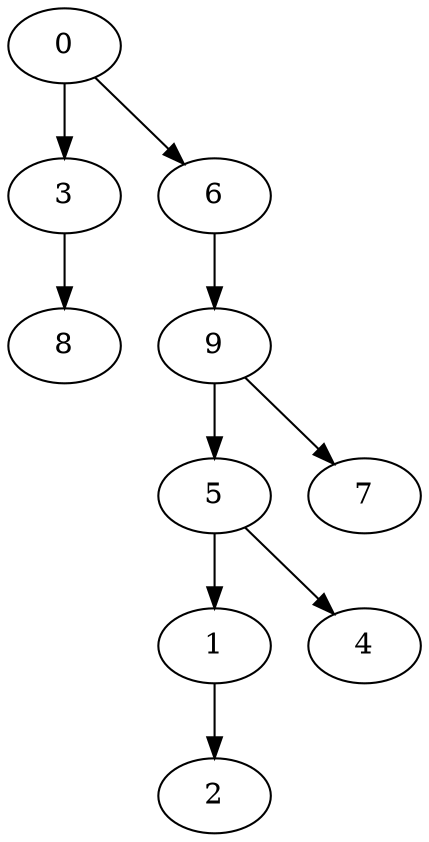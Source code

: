 digraph BarabasiAlbert_nodes_10_GradoMax_5_Prim_nodeSource_0 {
"3";
"8";
"1";
"2";
"5";
"4";
"9";
"7";
"6";
"0";
"3" -> "8" [weight=17];
"1" -> "2" [weight=5];
"5" -> "1" [weight=4];
"5" -> "4" [weight=1];
"9" -> "5" [weight=8];
"9" -> "7" [weight=4];
"6" -> "9" [weight=8];
"0" -> "3" [weight=7];
"0" -> "6" [weight=2];
}